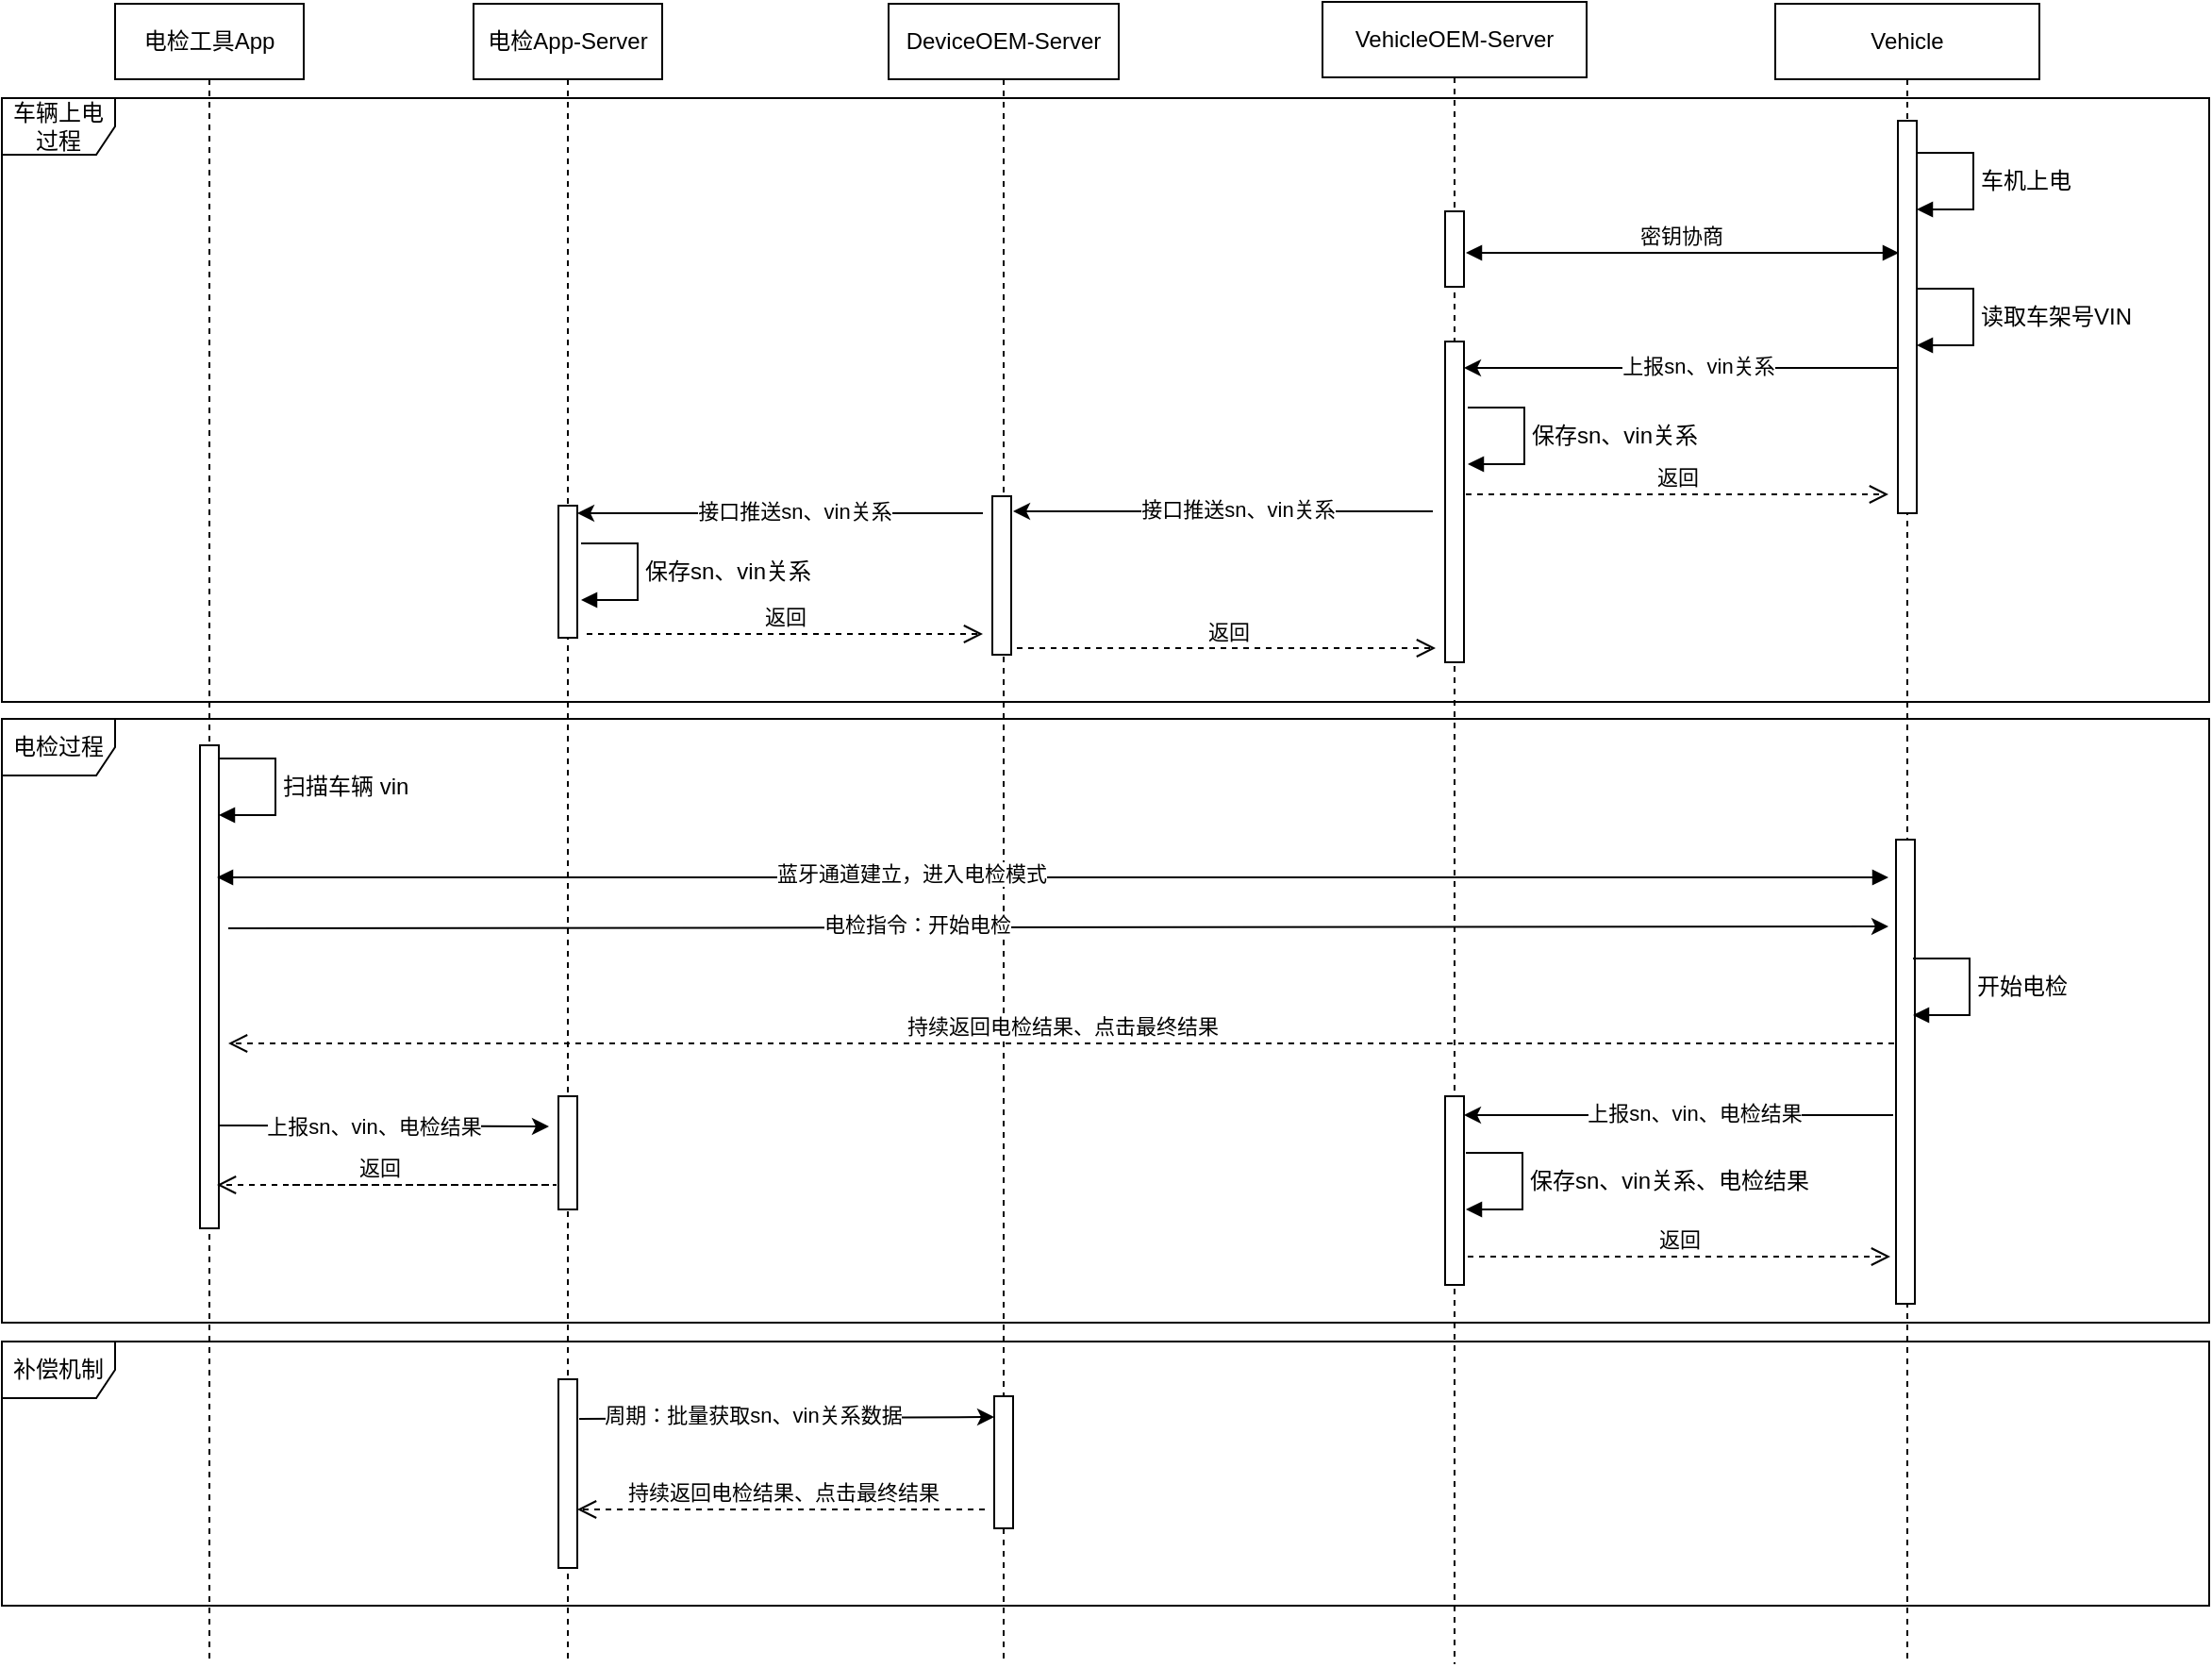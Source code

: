 <mxfile version="24.7.7">
  <diagram name="第 1 页" id="Y2cfiwyhvstEtxT1_A8s">
    <mxGraphModel dx="2536" dy="927" grid="1" gridSize="10" guides="1" tooltips="1" connect="1" arrows="1" fold="1" page="1" pageScale="1" pageWidth="827" pageHeight="1169" math="0" shadow="0">
      <root>
        <mxCell id="0" />
        <mxCell id="1" parent="0" />
        <mxCell id="Os20RsgYe2a4jPq89aU4-20" value="Vehicle" style="shape=umlLifeline;perimeter=lifelinePerimeter;whiteSpace=wrap;html=1;container=0;dropTarget=0;collapsible=0;recursiveResize=0;outlineConnect=0;portConstraint=eastwest;newEdgeStyle={&quot;edgeStyle&quot;:&quot;elbowEdgeStyle&quot;,&quot;elbow&quot;:&quot;vertical&quot;,&quot;curved&quot;:0,&quot;rounded&quot;:0};" vertex="1" parent="1">
          <mxGeometry x="530" y="40" width="140" height="880" as="geometry" />
        </mxCell>
        <mxCell id="Os20RsgYe2a4jPq89aU4-52" value="" style="html=1;points=[];perimeter=orthogonalPerimeter;outlineConnect=0;targetShapes=umlLifeline;portConstraint=eastwest;newEdgeStyle={&quot;edgeStyle&quot;:&quot;elbowEdgeStyle&quot;,&quot;elbow&quot;:&quot;vertical&quot;,&quot;curved&quot;:0,&quot;rounded&quot;:0};" vertex="1" parent="Os20RsgYe2a4jPq89aU4-20">
          <mxGeometry x="64" y="443" width="10" height="246" as="geometry" />
        </mxCell>
        <mxCell id="Os20RsgYe2a4jPq89aU4-1" value="电检工具App" style="shape=umlLifeline;perimeter=lifelinePerimeter;whiteSpace=wrap;html=1;container=0;dropTarget=0;collapsible=0;recursiveResize=0;outlineConnect=0;portConstraint=eastwest;newEdgeStyle={&quot;edgeStyle&quot;:&quot;elbowEdgeStyle&quot;,&quot;elbow&quot;:&quot;vertical&quot;,&quot;curved&quot;:0,&quot;rounded&quot;:0};" vertex="1" parent="1">
          <mxGeometry x="-350" y="40" width="100" height="880" as="geometry" />
        </mxCell>
        <mxCell id="Os20RsgYe2a4jPq89aU4-3" value="" style="html=1;points=[];perimeter=orthogonalPerimeter;outlineConnect=0;targetShapes=umlLifeline;portConstraint=eastwest;newEdgeStyle={&quot;edgeStyle&quot;:&quot;elbowEdgeStyle&quot;,&quot;elbow&quot;:&quot;vertical&quot;,&quot;curved&quot;:0,&quot;rounded&quot;:0};" vertex="1" parent="Os20RsgYe2a4jPq89aU4-1">
          <mxGeometry x="45" y="393" width="10" height="256" as="geometry" />
        </mxCell>
        <mxCell id="Os20RsgYe2a4jPq89aU4-4" value="电检App-Server" style="shape=umlLifeline;perimeter=lifelinePerimeter;whiteSpace=wrap;html=1;container=0;dropTarget=0;collapsible=0;recursiveResize=0;outlineConnect=0;portConstraint=eastwest;newEdgeStyle={&quot;edgeStyle&quot;:&quot;elbowEdgeStyle&quot;,&quot;elbow&quot;:&quot;vertical&quot;,&quot;curved&quot;:0,&quot;rounded&quot;:0};" vertex="1" parent="1">
          <mxGeometry x="-160" y="40" width="100" height="880" as="geometry" />
        </mxCell>
        <mxCell id="Os20RsgYe2a4jPq89aU4-5" value="" style="html=1;points=[];perimeter=orthogonalPerimeter;outlineConnect=0;targetShapes=umlLifeline;portConstraint=eastwest;newEdgeStyle={&quot;edgeStyle&quot;:&quot;elbowEdgeStyle&quot;,&quot;elbow&quot;:&quot;vertical&quot;,&quot;curved&quot;:0,&quot;rounded&quot;:0};" vertex="1" parent="Os20RsgYe2a4jPq89aU4-4">
          <mxGeometry x="45" y="266" width="10" height="70" as="geometry" />
        </mxCell>
        <mxCell id="Os20RsgYe2a4jPq89aU4-56" value="" style="html=1;points=[];perimeter=orthogonalPerimeter;outlineConnect=0;targetShapes=umlLifeline;portConstraint=eastwest;newEdgeStyle={&quot;edgeStyle&quot;:&quot;elbowEdgeStyle&quot;,&quot;elbow&quot;:&quot;vertical&quot;,&quot;curved&quot;:0,&quot;rounded&quot;:0};" vertex="1" parent="Os20RsgYe2a4jPq89aU4-4">
          <mxGeometry x="45" y="579" width="10" height="60" as="geometry" />
        </mxCell>
        <mxCell id="Os20RsgYe2a4jPq89aU4-7" value="密钥协商" style="html=1;verticalAlign=bottom;endArrow=block;edgeStyle=elbowEdgeStyle;elbow=vertical;curved=0;rounded=0;startArrow=block;startFill=1;" edge="1" parent="1">
          <mxGeometry x="0.006" relative="1" as="geometry">
            <mxPoint x="595.5" y="172" as="sourcePoint" />
            <Array as="points" />
            <mxPoint x="366" y="172" as="targetPoint" />
            <mxPoint as="offset" />
          </mxGeometry>
        </mxCell>
        <mxCell id="Os20RsgYe2a4jPq89aU4-9" value="返回" style="html=1;verticalAlign=bottom;endArrow=open;dashed=1;endSize=8;edgeStyle=elbowEdgeStyle;elbow=vertical;curved=0;rounded=0;" edge="1" parent="1">
          <mxGeometry relative="1" as="geometry">
            <mxPoint x="110" y="374" as="targetPoint" />
            <Array as="points">
              <mxPoint x="-10" y="374" />
            </Array>
            <mxPoint x="-100" y="374" as="sourcePoint" />
          </mxGeometry>
        </mxCell>
        <mxCell id="Os20RsgYe2a4jPq89aU4-10" value="DeviceOEM-Server" style="shape=umlLifeline;perimeter=lifelinePerimeter;whiteSpace=wrap;html=1;container=0;dropTarget=0;collapsible=0;recursiveResize=0;outlineConnect=0;portConstraint=eastwest;newEdgeStyle={&quot;edgeStyle&quot;:&quot;elbowEdgeStyle&quot;,&quot;elbow&quot;:&quot;vertical&quot;,&quot;curved&quot;:0,&quot;rounded&quot;:0};" vertex="1" parent="1">
          <mxGeometry x="60" y="40" width="122" height="880" as="geometry" />
        </mxCell>
        <mxCell id="Os20RsgYe2a4jPq89aU4-11" value="" style="html=1;points=[];perimeter=orthogonalPerimeter;outlineConnect=0;targetShapes=umlLifeline;portConstraint=eastwest;newEdgeStyle={&quot;edgeStyle&quot;:&quot;elbowEdgeStyle&quot;,&quot;elbow&quot;:&quot;vertical&quot;,&quot;curved&quot;:0,&quot;rounded&quot;:0};" vertex="1" parent="Os20RsgYe2a4jPq89aU4-10">
          <mxGeometry x="535" y="62" width="10" height="208" as="geometry" />
        </mxCell>
        <mxCell id="Os20RsgYe2a4jPq89aU4-47" value="" style="html=1;points=[];perimeter=orthogonalPerimeter;outlineConnect=0;targetShapes=umlLifeline;portConstraint=eastwest;newEdgeStyle={&quot;edgeStyle&quot;:&quot;elbowEdgeStyle&quot;,&quot;elbow&quot;:&quot;vertical&quot;,&quot;curved&quot;:0,&quot;rounded&quot;:0};" vertex="1" parent="Os20RsgYe2a4jPq89aU4-10">
          <mxGeometry x="55" y="261" width="10" height="84" as="geometry" />
        </mxCell>
        <mxCell id="Os20RsgYe2a4jPq89aU4-17" value="VehicleOEM-Server" style="shape=umlLifeline;perimeter=lifelinePerimeter;whiteSpace=wrap;html=1;container=0;dropTarget=0;collapsible=0;recursiveResize=0;outlineConnect=0;portConstraint=eastwest;newEdgeStyle={&quot;edgeStyle&quot;:&quot;elbowEdgeStyle&quot;,&quot;elbow&quot;:&quot;vertical&quot;,&quot;curved&quot;:0,&quot;rounded&quot;:0};" vertex="1" parent="1">
          <mxGeometry x="290" y="39" width="140" height="881" as="geometry" />
        </mxCell>
        <mxCell id="Os20RsgYe2a4jPq89aU4-41" value="" style="html=1;points=[];perimeter=orthogonalPerimeter;outlineConnect=0;targetShapes=umlLifeline;portConstraint=eastwest;newEdgeStyle={&quot;edgeStyle&quot;:&quot;elbowEdgeStyle&quot;,&quot;elbow&quot;:&quot;vertical&quot;,&quot;curved&quot;:0,&quot;rounded&quot;:0};" vertex="1" parent="Os20RsgYe2a4jPq89aU4-17">
          <mxGeometry x="65" y="111" width="10" height="40" as="geometry" />
        </mxCell>
        <mxCell id="Os20RsgYe2a4jPq89aU4-43" value="" style="html=1;points=[];perimeter=orthogonalPerimeter;outlineConnect=0;targetShapes=umlLifeline;portConstraint=eastwest;newEdgeStyle={&quot;edgeStyle&quot;:&quot;elbowEdgeStyle&quot;,&quot;elbow&quot;:&quot;vertical&quot;,&quot;curved&quot;:0,&quot;rounded&quot;:0};" vertex="1" parent="Os20RsgYe2a4jPq89aU4-17">
          <mxGeometry x="65" y="180" width="10" height="170" as="geometry" />
        </mxCell>
        <mxCell id="Os20RsgYe2a4jPq89aU4-24" value="保存sn、vin关系" style="html=1;align=left;spacingLeft=2;endArrow=block;rounded=0;edgeStyle=orthogonalEdgeStyle;curved=0;rounded=0;fontFamily=Helvetica;fontSize=12;fontColor=default;" edge="1" parent="1">
          <mxGeometry relative="1" as="geometry">
            <mxPoint x="-103" y="326" as="sourcePoint" />
            <Array as="points">
              <mxPoint x="-73" y="326" />
              <mxPoint x="-73" y="356" />
            </Array>
            <mxPoint x="-103" y="356" as="targetPoint" />
          </mxGeometry>
        </mxCell>
        <mxCell id="Os20RsgYe2a4jPq89aU4-28" value="" style="endArrow=classic;html=1;rounded=0;" edge="1" parent="1">
          <mxGeometry width="50" height="50" relative="1" as="geometry">
            <mxPoint x="348.5" y="309" as="sourcePoint" />
            <mxPoint x="126" y="309" as="targetPoint" />
          </mxGeometry>
        </mxCell>
        <mxCell id="Os20RsgYe2a4jPq89aU4-29" value="接口推送sn、vin关系" style="edgeLabel;html=1;align=center;verticalAlign=middle;resizable=0;points=[];" vertex="1" connectable="0" parent="Os20RsgYe2a4jPq89aU4-28">
          <mxGeometry x="-0.17" y="2" relative="1" as="geometry">
            <mxPoint x="-11" y="-3" as="offset" />
          </mxGeometry>
        </mxCell>
        <mxCell id="Os20RsgYe2a4jPq89aU4-30" value="扫描车辆 vin" style="html=1;align=left;spacingLeft=2;endArrow=block;rounded=0;edgeStyle=orthogonalEdgeStyle;curved=0;rounded=0;fontFamily=Helvetica;fontSize=12;fontColor=default;" edge="1" parent="1">
          <mxGeometry relative="1" as="geometry">
            <mxPoint x="-295" y="440" as="sourcePoint" />
            <Array as="points">
              <mxPoint x="-265" y="440" />
              <mxPoint x="-265" y="470" />
            </Array>
            <mxPoint x="-295" y="470" as="targetPoint" />
          </mxGeometry>
        </mxCell>
        <mxCell id="Os20RsgYe2a4jPq89aU4-32" value="" style="endArrow=block;html=1;rounded=0;startArrow=block;startFill=1;endFill=1;" edge="1" parent="1">
          <mxGeometry width="50" height="50" relative="1" as="geometry">
            <mxPoint x="-296" y="503" as="sourcePoint" />
            <mxPoint x="590" y="503" as="targetPoint" />
          </mxGeometry>
        </mxCell>
        <mxCell id="Os20RsgYe2a4jPq89aU4-33" value="蓝牙通道建立，进入电检模式" style="edgeLabel;html=1;align=center;verticalAlign=middle;resizable=0;points=[];" vertex="1" connectable="0" parent="Os20RsgYe2a4jPq89aU4-32">
          <mxGeometry x="-0.17" y="2" relative="1" as="geometry">
            <mxPoint as="offset" />
          </mxGeometry>
        </mxCell>
        <mxCell id="Os20RsgYe2a4jPq89aU4-34" value="补偿机制" style="shape=umlFrame;whiteSpace=wrap;html=1;pointerEvents=0;sketch=0;strokeColor=default;align=center;verticalAlign=middle;fontFamily=Helvetica;fontSize=12;fontColor=default;fillColor=default;" vertex="1" parent="1">
          <mxGeometry x="-410" y="749" width="1170" height="140" as="geometry" />
        </mxCell>
        <mxCell id="Os20RsgYe2a4jPq89aU4-23" value="车机上电" style="html=1;align=left;spacingLeft=2;endArrow=block;rounded=0;edgeStyle=orthogonalEdgeStyle;curved=0;rounded=0;fontFamily=Helvetica;fontSize=12;fontColor=default;" edge="1" parent="1">
          <mxGeometry relative="1" as="geometry">
            <mxPoint x="605" y="119" as="sourcePoint" />
            <Array as="points">
              <mxPoint x="635" y="119" />
              <mxPoint x="635" y="149" />
            </Array>
            <mxPoint x="605" y="149" as="targetPoint" />
          </mxGeometry>
        </mxCell>
        <mxCell id="Os20RsgYe2a4jPq89aU4-42" value="读取车架号VIN" style="html=1;align=left;spacingLeft=2;endArrow=block;rounded=0;edgeStyle=orthogonalEdgeStyle;curved=0;rounded=0;fontFamily=Helvetica;fontSize=12;fontColor=default;" edge="1" parent="1">
          <mxGeometry relative="1" as="geometry">
            <mxPoint x="605" y="191" as="sourcePoint" />
            <Array as="points">
              <mxPoint x="635" y="191" />
              <mxPoint x="635" y="221" />
            </Array>
            <mxPoint x="605" y="221" as="targetPoint" />
          </mxGeometry>
        </mxCell>
        <mxCell id="Os20RsgYe2a4jPq89aU4-44" value="" style="endArrow=classic;html=1;rounded=0;" edge="1" parent="1">
          <mxGeometry width="50" height="50" relative="1" as="geometry">
            <mxPoint x="594.5" y="233" as="sourcePoint" />
            <mxPoint x="365" y="233" as="targetPoint" />
          </mxGeometry>
        </mxCell>
        <mxCell id="Os20RsgYe2a4jPq89aU4-45" value="上报sn、vin关系" style="edgeLabel;html=1;align=center;verticalAlign=middle;resizable=0;points=[];" vertex="1" connectable="0" parent="Os20RsgYe2a4jPq89aU4-44">
          <mxGeometry x="-0.17" y="2" relative="1" as="geometry">
            <mxPoint x="-11" y="-3" as="offset" />
          </mxGeometry>
        </mxCell>
        <mxCell id="Os20RsgYe2a4jPq89aU4-46" value="保存sn、vin关系" style="html=1;align=left;spacingLeft=2;endArrow=block;rounded=0;edgeStyle=orthogonalEdgeStyle;curved=0;rounded=0;fontFamily=Helvetica;fontSize=12;fontColor=default;" edge="1" parent="1">
          <mxGeometry relative="1" as="geometry">
            <mxPoint x="367" y="254" as="sourcePoint" />
            <Array as="points">
              <mxPoint x="397" y="254" />
              <mxPoint x="397" y="284" />
            </Array>
            <mxPoint x="367" y="284" as="targetPoint" />
          </mxGeometry>
        </mxCell>
        <mxCell id="Os20RsgYe2a4jPq89aU4-48" value="" style="endArrow=classic;html=1;rounded=0;" edge="1" parent="1" target="Os20RsgYe2a4jPq89aU4-5">
          <mxGeometry width="50" height="50" relative="1" as="geometry">
            <mxPoint x="110" y="310" as="sourcePoint" />
            <mxPoint x="-100" y="310" as="targetPoint" />
          </mxGeometry>
        </mxCell>
        <mxCell id="Os20RsgYe2a4jPq89aU4-49" value="接口推送sn、vin关系" style="edgeLabel;html=1;align=center;verticalAlign=middle;resizable=0;points=[];" vertex="1" connectable="0" parent="Os20RsgYe2a4jPq89aU4-48">
          <mxGeometry x="-0.17" y="2" relative="1" as="geometry">
            <mxPoint x="-11" y="-3" as="offset" />
          </mxGeometry>
        </mxCell>
        <mxCell id="Os20RsgYe2a4jPq89aU4-50" value="返回" style="html=1;verticalAlign=bottom;endArrow=open;dashed=1;endSize=8;edgeStyle=elbowEdgeStyle;elbow=vertical;curved=0;rounded=0;" edge="1" parent="1">
          <mxGeometry relative="1" as="geometry">
            <mxPoint x="350" y="382" as="targetPoint" />
            <Array as="points">
              <mxPoint x="218" y="381.5" />
            </Array>
            <mxPoint x="128" y="381.5" as="sourcePoint" />
          </mxGeometry>
        </mxCell>
        <mxCell id="Os20RsgYe2a4jPq89aU4-51" value="返回" style="html=1;verticalAlign=bottom;endArrow=open;dashed=1;endSize=8;edgeStyle=elbowEdgeStyle;elbow=vertical;curved=0;rounded=0;" edge="1" parent="1">
          <mxGeometry relative="1" as="geometry">
            <mxPoint x="590" y="300" as="targetPoint" />
            <Array as="points">
              <mxPoint x="456" y="300" />
            </Array>
            <mxPoint x="366" y="300" as="sourcePoint" />
          </mxGeometry>
        </mxCell>
        <mxCell id="Os20RsgYe2a4jPq89aU4-13" value="" style="endArrow=classic;html=1;rounded=0;" edge="1" parent="1">
          <mxGeometry width="50" height="50" relative="1" as="geometry">
            <mxPoint x="-290" y="530" as="sourcePoint" />
            <mxPoint x="590" y="529" as="targetPoint" />
          </mxGeometry>
        </mxCell>
        <mxCell id="Os20RsgYe2a4jPq89aU4-14" value="电检指令：开始电检" style="edgeLabel;html=1;align=center;verticalAlign=middle;resizable=0;points=[];" vertex="1" connectable="0" parent="Os20RsgYe2a4jPq89aU4-13">
          <mxGeometry x="-0.17" y="2" relative="1" as="geometry">
            <mxPoint as="offset" />
          </mxGeometry>
        </mxCell>
        <mxCell id="Os20RsgYe2a4jPq89aU4-16" value="开始电检" style="html=1;align=left;spacingLeft=2;endArrow=block;rounded=0;edgeStyle=orthogonalEdgeStyle;curved=0;rounded=0;fontFamily=Helvetica;fontSize=12;fontColor=default;" edge="1" parent="1">
          <mxGeometry relative="1" as="geometry">
            <mxPoint x="603" y="546" as="sourcePoint" />
            <Array as="points">
              <mxPoint x="633" y="546" />
              <mxPoint x="633" y="576" />
            </Array>
            <mxPoint x="603" y="576" as="targetPoint" />
          </mxGeometry>
        </mxCell>
        <mxCell id="Os20RsgYe2a4jPq89aU4-15" value="持续返回电检结果、点击最终结果" style="html=1;verticalAlign=bottom;endArrow=open;dashed=1;endSize=8;edgeStyle=elbowEdgeStyle;elbow=vertical;curved=0;rounded=0;" edge="1" parent="1">
          <mxGeometry relative="1" as="geometry">
            <mxPoint x="-290" y="591" as="targetPoint" />
            <Array as="points" />
            <mxPoint x="593" y="591" as="sourcePoint" />
          </mxGeometry>
        </mxCell>
        <mxCell id="Os20RsgYe2a4jPq89aU4-54" value="" style="endArrow=classic;html=1;rounded=0;" edge="1" parent="1">
          <mxGeometry width="50" height="50" relative="1" as="geometry">
            <mxPoint x="-295" y="634.5" as="sourcePoint" />
            <mxPoint x="-120" y="635" as="targetPoint" />
          </mxGeometry>
        </mxCell>
        <mxCell id="Os20RsgYe2a4jPq89aU4-55" value="上报sn、vin、电检结果" style="edgeLabel;html=1;align=center;verticalAlign=middle;resizable=0;points=[];" vertex="1" connectable="0" parent="Os20RsgYe2a4jPq89aU4-54">
          <mxGeometry x="-0.17" y="2" relative="1" as="geometry">
            <mxPoint x="9" y="2" as="offset" />
          </mxGeometry>
        </mxCell>
        <mxCell id="Os20RsgYe2a4jPq89aU4-57" value="" style="endArrow=classic;html=1;rounded=0;" edge="1" parent="1">
          <mxGeometry width="50" height="50" relative="1" as="geometry">
            <mxPoint x="592.5" y="629" as="sourcePoint" />
            <mxPoint x="365" y="629" as="targetPoint" />
          </mxGeometry>
        </mxCell>
        <mxCell id="Os20RsgYe2a4jPq89aU4-58" value="上报sn、vin、电检结果" style="edgeLabel;html=1;align=center;verticalAlign=middle;resizable=0;points=[];" vertex="1" connectable="0" parent="Os20RsgYe2a4jPq89aU4-57">
          <mxGeometry x="-0.17" y="2" relative="1" as="geometry">
            <mxPoint x="-11" y="-3" as="offset" />
          </mxGeometry>
        </mxCell>
        <mxCell id="Os20RsgYe2a4jPq89aU4-59" value="" style="html=1;points=[];perimeter=orthogonalPerimeter;outlineConnect=0;targetShapes=umlLifeline;portConstraint=eastwest;newEdgeStyle={&quot;edgeStyle&quot;:&quot;elbowEdgeStyle&quot;,&quot;elbow&quot;:&quot;vertical&quot;,&quot;curved&quot;:0,&quot;rounded&quot;:0};" vertex="1" parent="1">
          <mxGeometry x="355" y="619" width="10" height="100" as="geometry" />
        </mxCell>
        <mxCell id="Os20RsgYe2a4jPq89aU4-60" value="保存sn、vin关系、电检结果" style="html=1;align=left;spacingLeft=2;endArrow=block;rounded=0;edgeStyle=orthogonalEdgeStyle;curved=0;rounded=0;fontFamily=Helvetica;fontSize=12;fontColor=default;" edge="1" parent="1">
          <mxGeometry relative="1" as="geometry">
            <mxPoint x="366" y="649" as="sourcePoint" />
            <Array as="points">
              <mxPoint x="396" y="649" />
              <mxPoint x="396" y="679" />
            </Array>
            <mxPoint x="366" y="679" as="targetPoint" />
          </mxGeometry>
        </mxCell>
        <mxCell id="Os20RsgYe2a4jPq89aU4-61" value="返回" style="html=1;verticalAlign=bottom;endArrow=open;dashed=1;endSize=8;edgeStyle=elbowEdgeStyle;elbow=vertical;curved=0;rounded=0;" edge="1" parent="1">
          <mxGeometry relative="1" as="geometry">
            <mxPoint x="591" y="704" as="targetPoint" />
            <Array as="points">
              <mxPoint x="457" y="704" />
            </Array>
            <mxPoint x="367" y="704" as="sourcePoint" />
          </mxGeometry>
        </mxCell>
        <mxCell id="Os20RsgYe2a4jPq89aU4-62" value="返回" style="html=1;verticalAlign=bottom;endArrow=open;dashed=1;endSize=8;edgeStyle=elbowEdgeStyle;elbow=vertical;curved=0;rounded=0;" edge="1" parent="1">
          <mxGeometry x="0.463" relative="1" as="geometry">
            <mxPoint x="-296" y="666" as="targetPoint" />
            <Array as="points">
              <mxPoint x="-116" y="666" />
            </Array>
            <mxPoint x="-256" y="666" as="sourcePoint" />
            <mxPoint as="offset" />
          </mxGeometry>
        </mxCell>
        <mxCell id="Os20RsgYe2a4jPq89aU4-63" value="" style="endArrow=classic;html=1;rounded=0;entryX=0.4;entryY=0.125;entryDx=0;entryDy=0;entryPerimeter=0;" edge="1" parent="1">
          <mxGeometry width="50" height="50" relative="1" as="geometry">
            <mxPoint x="-104" y="790" as="sourcePoint" />
            <mxPoint x="116" y="789" as="targetPoint" />
          </mxGeometry>
        </mxCell>
        <mxCell id="Os20RsgYe2a4jPq89aU4-64" value="周期：批量获取sn、vin关系数据" style="edgeLabel;html=1;align=center;verticalAlign=middle;resizable=0;points=[];" vertex="1" connectable="0" parent="Os20RsgYe2a4jPq89aU4-63">
          <mxGeometry x="-0.17" y="2" relative="1" as="geometry">
            <mxPoint as="offset" />
          </mxGeometry>
        </mxCell>
        <mxCell id="Os20RsgYe2a4jPq89aU4-65" value="" style="html=1;points=[];perimeter=orthogonalPerimeter;outlineConnect=0;targetShapes=umlLifeline;portConstraint=eastwest;newEdgeStyle={&quot;edgeStyle&quot;:&quot;elbowEdgeStyle&quot;,&quot;elbow&quot;:&quot;vertical&quot;,&quot;curved&quot;:0,&quot;rounded&quot;:0};" vertex="1" parent="1">
          <mxGeometry x="-115" y="769" width="10" height="100" as="geometry" />
        </mxCell>
        <mxCell id="Os20RsgYe2a4jPq89aU4-66" value="" style="html=1;points=[];perimeter=orthogonalPerimeter;outlineConnect=0;targetShapes=umlLifeline;portConstraint=eastwest;newEdgeStyle={&quot;edgeStyle&quot;:&quot;elbowEdgeStyle&quot;,&quot;elbow&quot;:&quot;vertical&quot;,&quot;curved&quot;:0,&quot;rounded&quot;:0};" vertex="1" parent="1">
          <mxGeometry x="116" y="778" width="10" height="70" as="geometry" />
        </mxCell>
        <mxCell id="Os20RsgYe2a4jPq89aU4-67" value="持续返回电检结果、点击最终结果" style="html=1;verticalAlign=bottom;endArrow=open;dashed=1;endSize=8;edgeStyle=elbowEdgeStyle;elbow=vertical;curved=0;rounded=0;" edge="1" parent="1">
          <mxGeometry relative="1" as="geometry">
            <mxPoint x="-105" y="838" as="targetPoint" />
            <Array as="points" />
            <mxPoint x="111" y="838" as="sourcePoint" />
            <mxPoint x="1" as="offset" />
          </mxGeometry>
        </mxCell>
        <mxCell id="Os20RsgYe2a4jPq89aU4-68" value="电检过程" style="shape=umlFrame;whiteSpace=wrap;html=1;pointerEvents=0;sketch=0;strokeColor=default;align=center;verticalAlign=middle;fontFamily=Helvetica;fontSize=12;fontColor=default;fillColor=default;" vertex="1" parent="1">
          <mxGeometry x="-410" y="419" width="1170" height="320" as="geometry" />
        </mxCell>
        <mxCell id="Os20RsgYe2a4jPq89aU4-69" value="车辆上电过程" style="shape=umlFrame;whiteSpace=wrap;html=1;pointerEvents=0;sketch=0;strokeColor=default;align=center;verticalAlign=middle;fontFamily=Helvetica;fontSize=12;fontColor=default;fillColor=default;" vertex="1" parent="1">
          <mxGeometry x="-410" y="90" width="1170" height="320" as="geometry" />
        </mxCell>
      </root>
    </mxGraphModel>
  </diagram>
</mxfile>
